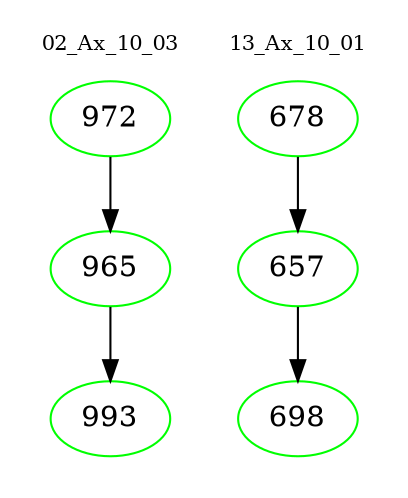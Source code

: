 digraph{
subgraph cluster_0 {
color = white
label = "02_Ax_10_03";
fontsize=10;
T0_972 [label="972", color="green"]
T0_972 -> T0_965 [color="black"]
T0_965 [label="965", color="green"]
T0_965 -> T0_993 [color="black"]
T0_993 [label="993", color="green"]
}
subgraph cluster_1 {
color = white
label = "13_Ax_10_01";
fontsize=10;
T1_678 [label="678", color="green"]
T1_678 -> T1_657 [color="black"]
T1_657 [label="657", color="green"]
T1_657 -> T1_698 [color="black"]
T1_698 [label="698", color="green"]
}
}
